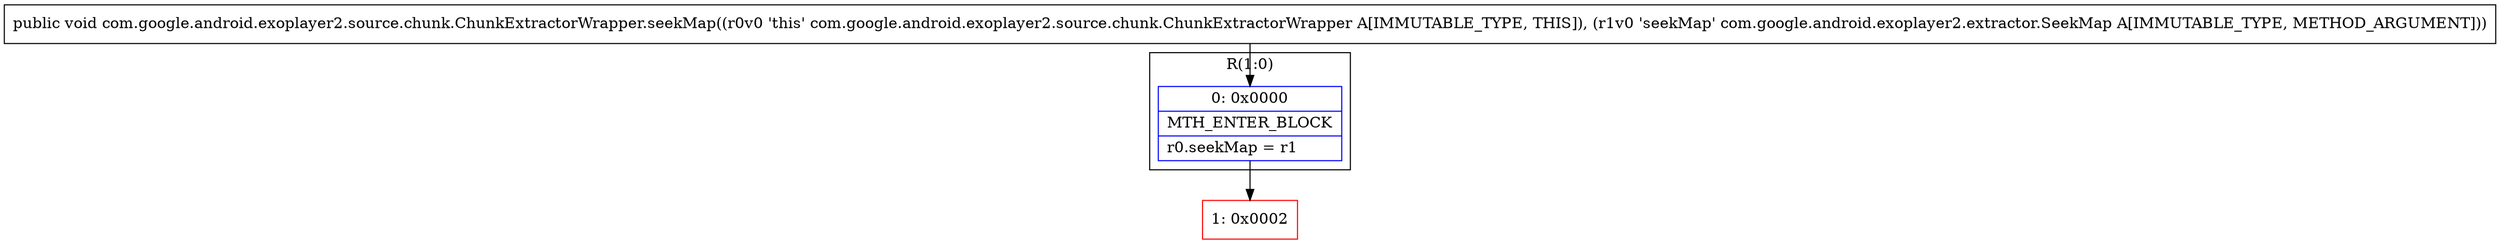 digraph "CFG forcom.google.android.exoplayer2.source.chunk.ChunkExtractorWrapper.seekMap(Lcom\/google\/android\/exoplayer2\/extractor\/SeekMap;)V" {
subgraph cluster_Region_1333448239 {
label = "R(1:0)";
node [shape=record,color=blue];
Node_0 [shape=record,label="{0\:\ 0x0000|MTH_ENTER_BLOCK\l|r0.seekMap = r1\l}"];
}
Node_1 [shape=record,color=red,label="{1\:\ 0x0002}"];
MethodNode[shape=record,label="{public void com.google.android.exoplayer2.source.chunk.ChunkExtractorWrapper.seekMap((r0v0 'this' com.google.android.exoplayer2.source.chunk.ChunkExtractorWrapper A[IMMUTABLE_TYPE, THIS]), (r1v0 'seekMap' com.google.android.exoplayer2.extractor.SeekMap A[IMMUTABLE_TYPE, METHOD_ARGUMENT])) }"];
MethodNode -> Node_0;
Node_0 -> Node_1;
}

